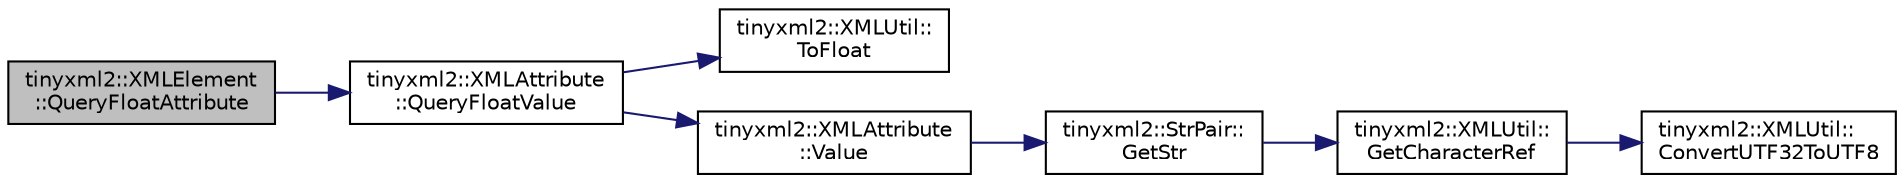 digraph "tinyxml2::XMLElement::QueryFloatAttribute"
{
 // LATEX_PDF_SIZE
  edge [fontname="Helvetica",fontsize="10",labelfontname="Helvetica",labelfontsize="10"];
  node [fontname="Helvetica",fontsize="10",shape=record];
  rankdir="LR";
  Node1 [label="tinyxml2::XMLElement\l::QueryFloatAttribute",height=0.2,width=0.4,color="black", fillcolor="grey75", style="filled", fontcolor="black",tooltip="See QueryIntAttribute()"];
  Node1 -> Node2 [color="midnightblue",fontsize="10",style="solid"];
  Node2 [label="tinyxml2::XMLAttribute\l::QueryFloatValue",height=0.2,width=0.4,color="black", fillcolor="white", style="filled",URL="$classtinyxml2_1_1XMLAttribute.html#a049dea6449a6259b6cfed44a9427b607",tooltip="See QueryIntValue."];
  Node2 -> Node3 [color="midnightblue",fontsize="10",style="solid"];
  Node3 [label="tinyxml2::XMLUtil::\lToFloat",height=0.2,width=0.4,color="black", fillcolor="white", style="filled",URL="$classtinyxml2_1_1XMLUtil.html#a399e71edb5f29d61ea81d91ee0332bb9",tooltip=" "];
  Node2 -> Node4 [color="midnightblue",fontsize="10",style="solid"];
  Node4 [label="tinyxml2::XMLAttribute\l::Value",height=0.2,width=0.4,color="black", fillcolor="white", style="filled",URL="$classtinyxml2_1_1XMLAttribute.html#ab1c5cd993f836a771818ca408994b14e",tooltip="The value of the attribute."];
  Node4 -> Node5 [color="midnightblue",fontsize="10",style="solid"];
  Node5 [label="tinyxml2::StrPair::\lGetStr",height=0.2,width=0.4,color="black", fillcolor="white", style="filled",URL="$classtinyxml2_1_1StrPair.html#ad87e3d11330f5e689ba1e7e54c023b57",tooltip=" "];
  Node5 -> Node6 [color="midnightblue",fontsize="10",style="solid"];
  Node6 [label="tinyxml2::XMLUtil::\lGetCharacterRef",height=0.2,width=0.4,color="black", fillcolor="white", style="filled",URL="$classtinyxml2_1_1XMLUtil.html#a5a96e5144a8d693dc4bcd783d9964648",tooltip=" "];
  Node6 -> Node7 [color="midnightblue",fontsize="10",style="solid"];
  Node7 [label="tinyxml2::XMLUtil::\lConvertUTF32ToUTF8",height=0.2,width=0.4,color="black", fillcolor="white", style="filled",URL="$classtinyxml2_1_1XMLUtil.html#a31c00d5c5dfb38382de1dfcaf4be3595",tooltip=" "];
}
